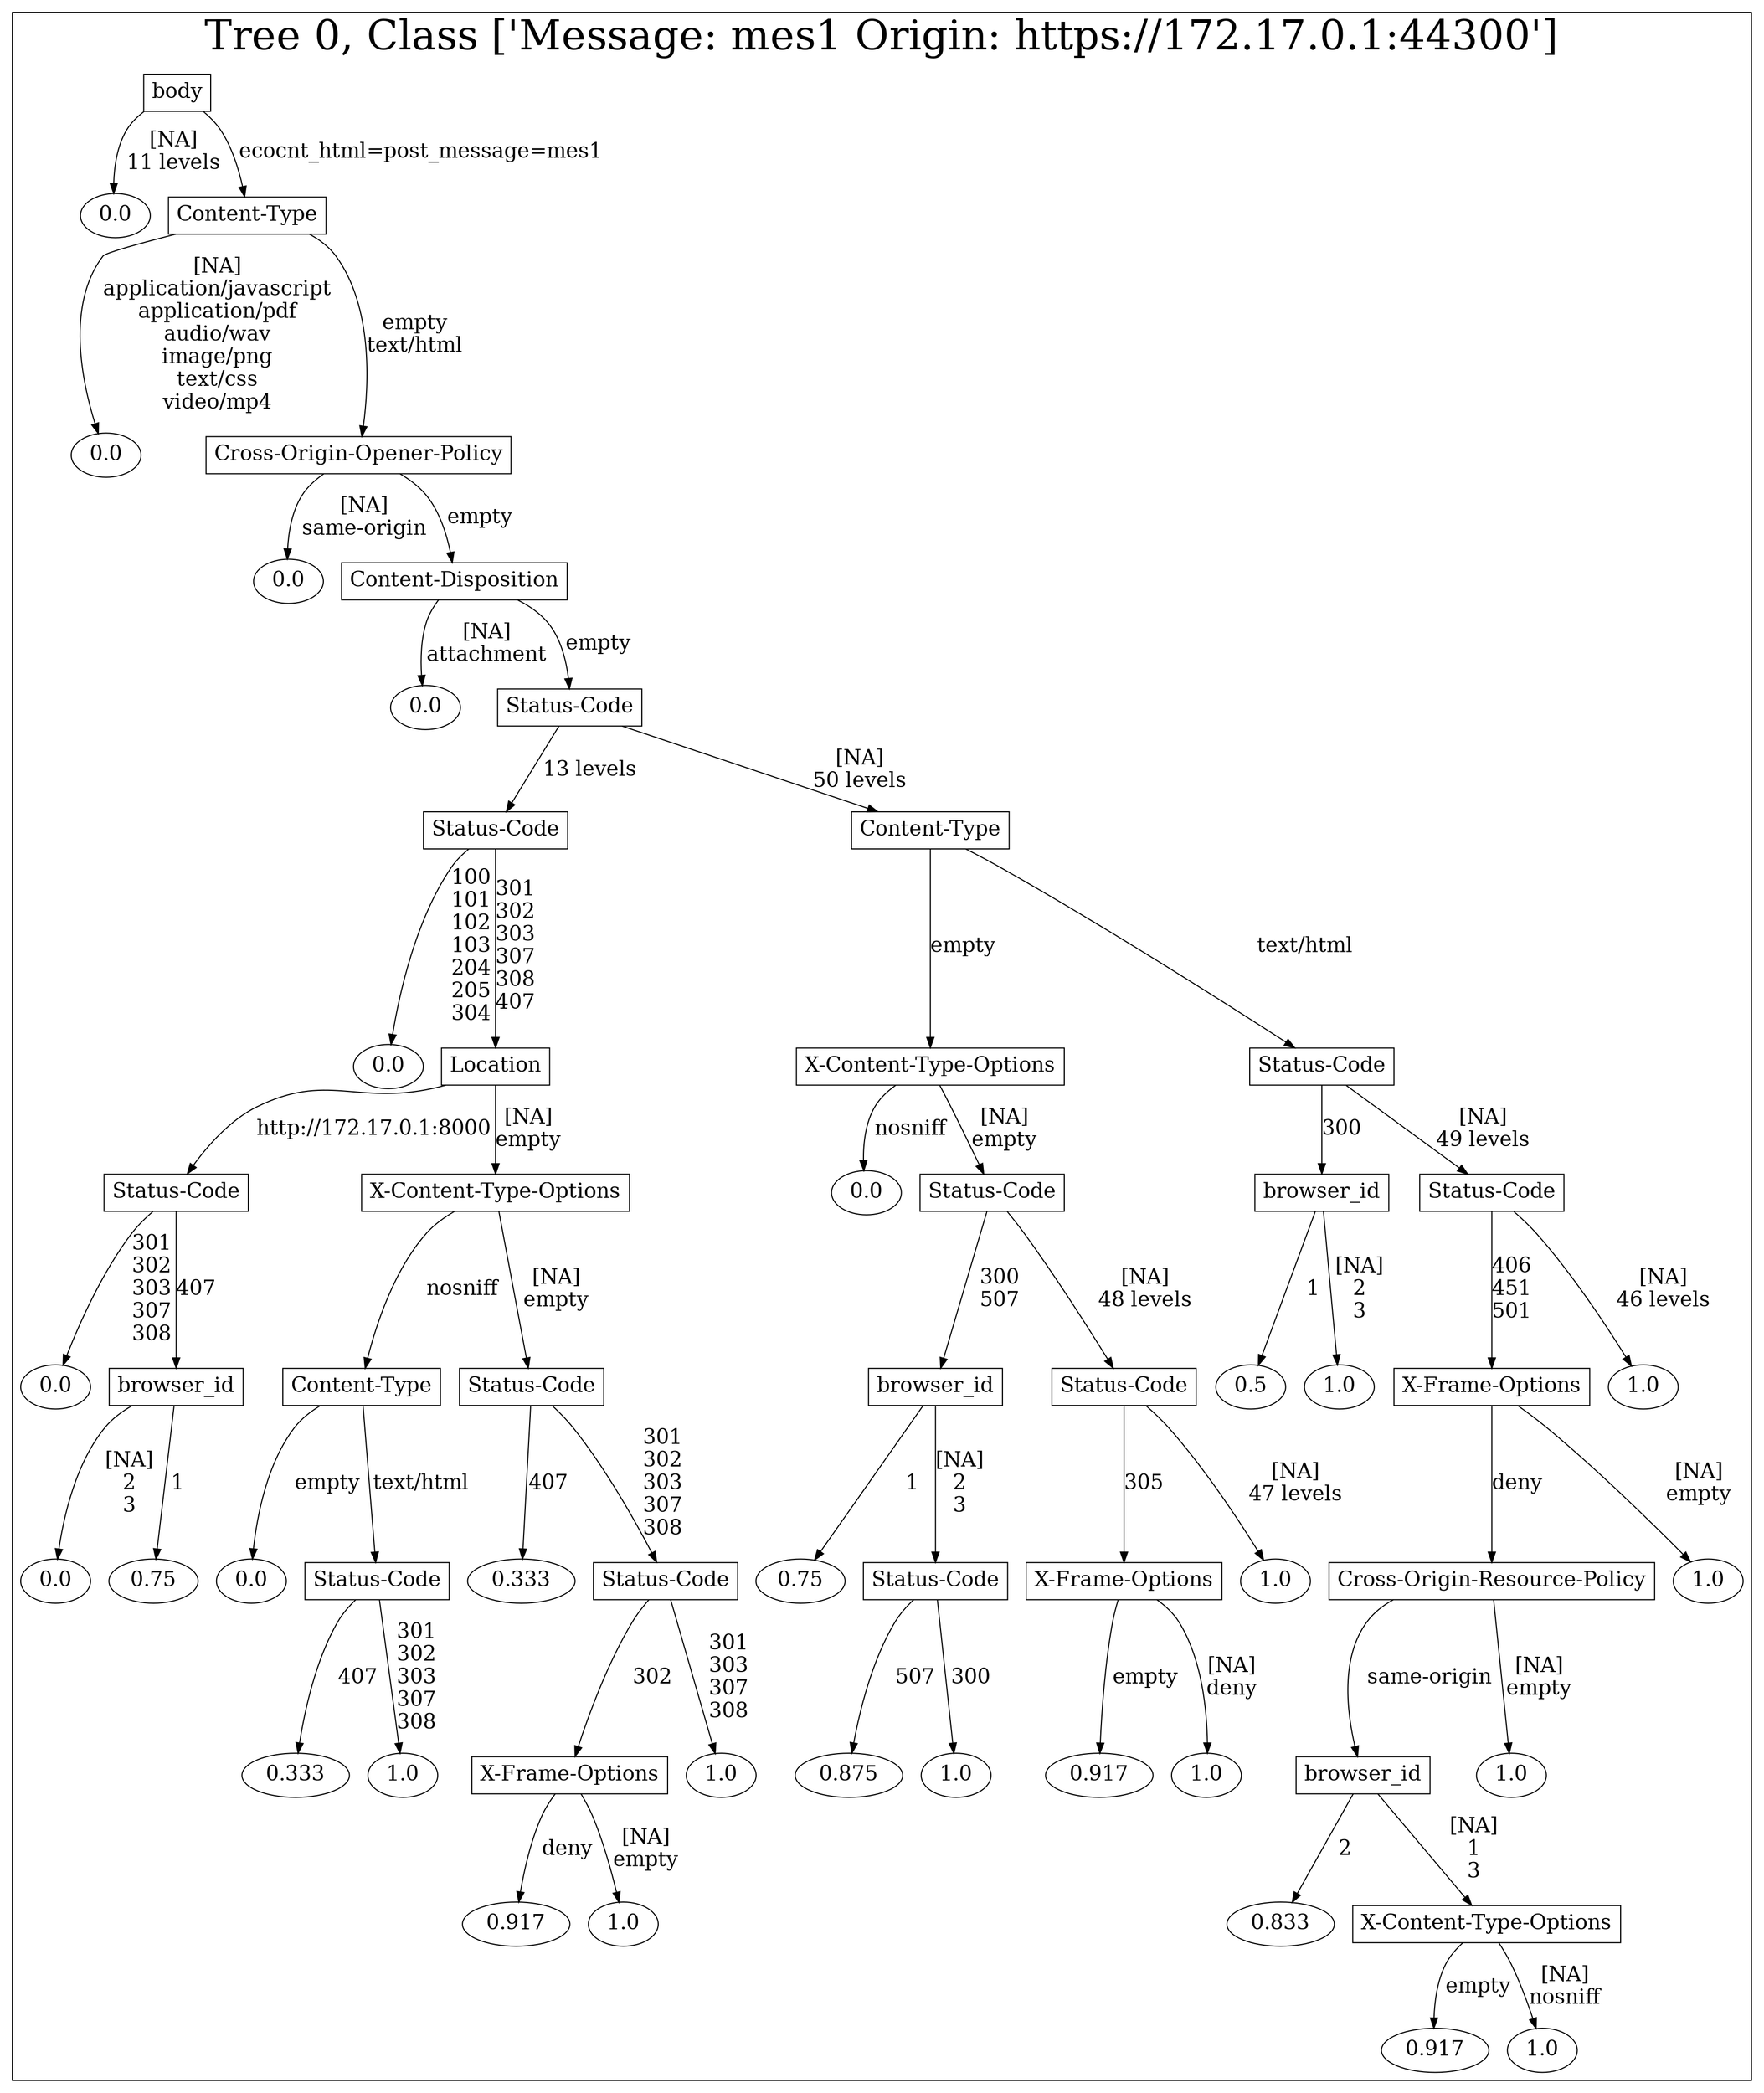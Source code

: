 /*
Generated by:
    http://https://github.com/h2oai/h2o-3/tree/master/h2o-genmodel/src/main/java/hex/genmodel/tools/PrintMojo.java
*/

/*
On a mac:

$ brew install graphviz
$ dot -Tpng file.gv -o file.png
$ open file.png
*/

digraph G {

subgraph cluster_0 {
/* Nodes */

/* Level 0 */
{
"SG_0_Node_0" [shape=box, fontsize=20, label="body"]
}

/* Level 1 */
{
"SG_0_Node_39" [fontsize=20, label="0.0"]
"SG_0_Node_1" [shape=box, fontsize=20, label="Content-Type"]
}

/* Level 2 */
{
"SG_0_Node_40" [fontsize=20, label="0.0"]
"SG_0_Node_2" [shape=box, fontsize=20, label="Cross-Origin-Opener-Policy"]
}

/* Level 3 */
{
"SG_0_Node_41" [fontsize=20, label="0.0"]
"SG_0_Node_3" [shape=box, fontsize=20, label="Content-Disposition"]
}

/* Level 4 */
{
"SG_0_Node_42" [fontsize=20, label="0.0"]
"SG_0_Node_4" [shape=box, fontsize=20, label="Status-Code"]
}

/* Level 5 */
{
"SG_0_Node_5" [shape=box, fontsize=20, label="Status-Code"]
"SG_0_Node_6" [shape=box, fontsize=20, label="Content-Type"]
}

/* Level 6 */
{
"SG_0_Node_43" [fontsize=20, label="0.0"]
"SG_0_Node_7" [shape=box, fontsize=20, label="Location"]
"SG_0_Node_8" [shape=box, fontsize=20, label="X-Content-Type-Options"]
"SG_0_Node_9" [shape=box, fontsize=20, label="Status-Code"]
}

/* Level 7 */
{
"SG_0_Node_10" [shape=box, fontsize=20, label="Status-Code"]
"SG_0_Node_11" [shape=box, fontsize=20, label="X-Content-Type-Options"]
"SG_0_Node_44" [fontsize=20, label="0.0"]
"SG_0_Node_12" [shape=box, fontsize=20, label="Status-Code"]
"SG_0_Node_13" [shape=box, fontsize=20, label="browser_id"]
"SG_0_Node_14" [shape=box, fontsize=20, label="Status-Code"]
}

/* Level 8 */
{
"SG_0_Node_45" [fontsize=20, label="0.0"]
"SG_0_Node_15" [shape=box, fontsize=20, label="browser_id"]
"SG_0_Node_16" [shape=box, fontsize=20, label="Content-Type"]
"SG_0_Node_17" [shape=box, fontsize=20, label="Status-Code"]
"SG_0_Node_18" [shape=box, fontsize=20, label="browser_id"]
"SG_0_Node_19" [shape=box, fontsize=20, label="Status-Code"]
"SG_0_Node_46" [fontsize=20, label="0.5"]
"SG_0_Node_47" [fontsize=20, label="1.0"]
"SG_0_Node_21" [shape=box, fontsize=20, label="X-Frame-Options"]
"SG_0_Node_48" [fontsize=20, label="1.0"]
}

/* Level 9 */
{
"SG_0_Node_49" [fontsize=20, label="0.0"]
"SG_0_Node_50" [fontsize=20, label="0.75"]
"SG_0_Node_51" [fontsize=20, label="0.0"]
"SG_0_Node_23" [shape=box, fontsize=20, label="Status-Code"]
"SG_0_Node_52" [fontsize=20, label="0.333"]
"SG_0_Node_25" [shape=box, fontsize=20, label="Status-Code"]
"SG_0_Node_53" [fontsize=20, label="0.75"]
"SG_0_Node_27" [shape=box, fontsize=20, label="Status-Code"]
"SG_0_Node_28" [shape=box, fontsize=20, label="X-Frame-Options"]
"SG_0_Node_54" [fontsize=20, label="1.0"]
"SG_0_Node_29" [shape=box, fontsize=20, label="Cross-Origin-Resource-Policy"]
"SG_0_Node_55" [fontsize=20, label="1.0"]
}

/* Level 10 */
{
"SG_0_Node_56" [fontsize=20, label="0.333"]
"SG_0_Node_57" [fontsize=20, label="1.0"]
"SG_0_Node_31" [shape=box, fontsize=20, label="X-Frame-Options"]
"SG_0_Node_58" [fontsize=20, label="1.0"]
"SG_0_Node_59" [fontsize=20, label="0.875"]
"SG_0_Node_60" [fontsize=20, label="1.0"]
"SG_0_Node_61" [fontsize=20, label="0.917"]
"SG_0_Node_62" [fontsize=20, label="1.0"]
"SG_0_Node_34" [shape=box, fontsize=20, label="browser_id"]
"SG_0_Node_63" [fontsize=20, label="1.0"]
}

/* Level 11 */
{
"SG_0_Node_64" [fontsize=20, label="0.917"]
"SG_0_Node_65" [fontsize=20, label="1.0"]
"SG_0_Node_66" [fontsize=20, label="0.833"]
"SG_0_Node_37" [shape=box, fontsize=20, label="X-Content-Type-Options"]
}

/* Level 12 */
{
"SG_0_Node_67" [fontsize=20, label="0.917"]
"SG_0_Node_68" [fontsize=20, label="1.0"]
}

/* Edges */
"SG_0_Node_0" -> "SG_0_Node_39" [fontsize=20, label="[NA]
11 levels
"]
"SG_0_Node_0" -> "SG_0_Node_1" [fontsize=20, label="ecocnt_html=post_message=mes1
"]
"SG_0_Node_1" -> "SG_0_Node_40" [fontsize=20, label="[NA]
application/javascript
application/pdf
audio/wav
image/png
text/css
video/mp4
"]
"SG_0_Node_1" -> "SG_0_Node_2" [fontsize=20, label="empty
text/html
"]
"SG_0_Node_2" -> "SG_0_Node_41" [fontsize=20, label="[NA]
same-origin
"]
"SG_0_Node_2" -> "SG_0_Node_3" [fontsize=20, label="empty
"]
"SG_0_Node_3" -> "SG_0_Node_42" [fontsize=20, label="[NA]
attachment
"]
"SG_0_Node_3" -> "SG_0_Node_4" [fontsize=20, label="empty
"]
"SG_0_Node_4" -> "SG_0_Node_5" [fontsize=20, label="13 levels
"]
"SG_0_Node_4" -> "SG_0_Node_6" [fontsize=20, label="[NA]
50 levels
"]
"SG_0_Node_6" -> "SG_0_Node_8" [fontsize=20, label="empty
"]
"SG_0_Node_6" -> "SG_0_Node_9" [fontsize=20, label="text/html
"]
"SG_0_Node_9" -> "SG_0_Node_13" [fontsize=20, label="300
"]
"SG_0_Node_9" -> "SG_0_Node_14" [fontsize=20, label="[NA]
49 levels
"]
"SG_0_Node_14" -> "SG_0_Node_21" [fontsize=20, label="406
451
501
"]
"SG_0_Node_14" -> "SG_0_Node_48" [fontsize=20, label="[NA]
46 levels
"]
"SG_0_Node_21" -> "SG_0_Node_29" [fontsize=20, label="deny
"]
"SG_0_Node_21" -> "SG_0_Node_55" [fontsize=20, label="[NA]
empty
"]
"SG_0_Node_29" -> "SG_0_Node_34" [fontsize=20, label="same-origin
"]
"SG_0_Node_29" -> "SG_0_Node_63" [fontsize=20, label="[NA]
empty
"]
"SG_0_Node_34" -> "SG_0_Node_66" [fontsize=20, label="2
"]
"SG_0_Node_34" -> "SG_0_Node_37" [fontsize=20, label="[NA]
1
3
"]
"SG_0_Node_37" -> "SG_0_Node_67" [fontsize=20, label="empty
"]
"SG_0_Node_37" -> "SG_0_Node_68" [fontsize=20, label="[NA]
nosniff
"]
"SG_0_Node_13" -> "SG_0_Node_46" [fontsize=20, label="1
"]
"SG_0_Node_13" -> "SG_0_Node_47" [fontsize=20, label="[NA]
2
3
"]
"SG_0_Node_8" -> "SG_0_Node_44" [fontsize=20, label="nosniff
"]
"SG_0_Node_8" -> "SG_0_Node_12" [fontsize=20, label="[NA]
empty
"]
"SG_0_Node_12" -> "SG_0_Node_18" [fontsize=20, label="300
507
"]
"SG_0_Node_12" -> "SG_0_Node_19" [fontsize=20, label="[NA]
48 levels
"]
"SG_0_Node_19" -> "SG_0_Node_28" [fontsize=20, label="305
"]
"SG_0_Node_19" -> "SG_0_Node_54" [fontsize=20, label="[NA]
47 levels
"]
"SG_0_Node_28" -> "SG_0_Node_61" [fontsize=20, label="empty
"]
"SG_0_Node_28" -> "SG_0_Node_62" [fontsize=20, label="[NA]
deny
"]
"SG_0_Node_18" -> "SG_0_Node_53" [fontsize=20, label="1
"]
"SG_0_Node_18" -> "SG_0_Node_27" [fontsize=20, label="[NA]
2
3
"]
"SG_0_Node_27" -> "SG_0_Node_59" [fontsize=20, label="507
"]
"SG_0_Node_27" -> "SG_0_Node_60" [fontsize=20, label="300
"]
"SG_0_Node_5" -> "SG_0_Node_43" [fontsize=20, label="100
101
102
103
204
205
304
"]
"SG_0_Node_5" -> "SG_0_Node_7" [fontsize=20, label="301
302
303
307
308
407
"]
"SG_0_Node_7" -> "SG_0_Node_10" [fontsize=20, label="http://172.17.0.1:8000
"]
"SG_0_Node_7" -> "SG_0_Node_11" [fontsize=20, label="[NA]
empty
"]
"SG_0_Node_11" -> "SG_0_Node_16" [fontsize=20, label="nosniff
"]
"SG_0_Node_11" -> "SG_0_Node_17" [fontsize=20, label="[NA]
empty
"]
"SG_0_Node_17" -> "SG_0_Node_52" [fontsize=20, label="407
"]
"SG_0_Node_17" -> "SG_0_Node_25" [fontsize=20, label="301
302
303
307
308
"]
"SG_0_Node_25" -> "SG_0_Node_31" [fontsize=20, label="302
"]
"SG_0_Node_25" -> "SG_0_Node_58" [fontsize=20, label="301
303
307
308
"]
"SG_0_Node_31" -> "SG_0_Node_64" [fontsize=20, label="deny
"]
"SG_0_Node_31" -> "SG_0_Node_65" [fontsize=20, label="[NA]
empty
"]
"SG_0_Node_16" -> "SG_0_Node_51" [fontsize=20, label="empty
"]
"SG_0_Node_16" -> "SG_0_Node_23" [fontsize=20, label="text/html
"]
"SG_0_Node_23" -> "SG_0_Node_56" [fontsize=20, label="407
"]
"SG_0_Node_23" -> "SG_0_Node_57" [fontsize=20, label="301
302
303
307
308
"]
"SG_0_Node_10" -> "SG_0_Node_45" [fontsize=20, label="301
302
303
307
308
"]
"SG_0_Node_10" -> "SG_0_Node_15" [fontsize=20, label="407
"]
"SG_0_Node_15" -> "SG_0_Node_49" [fontsize=20, label="[NA]
2
3
"]
"SG_0_Node_15" -> "SG_0_Node_50" [fontsize=20, label="1
"]

fontsize=40
label="Tree 0, Class ['Message: mes1 Origin: https://172.17.0.1:44300']"
}

}

